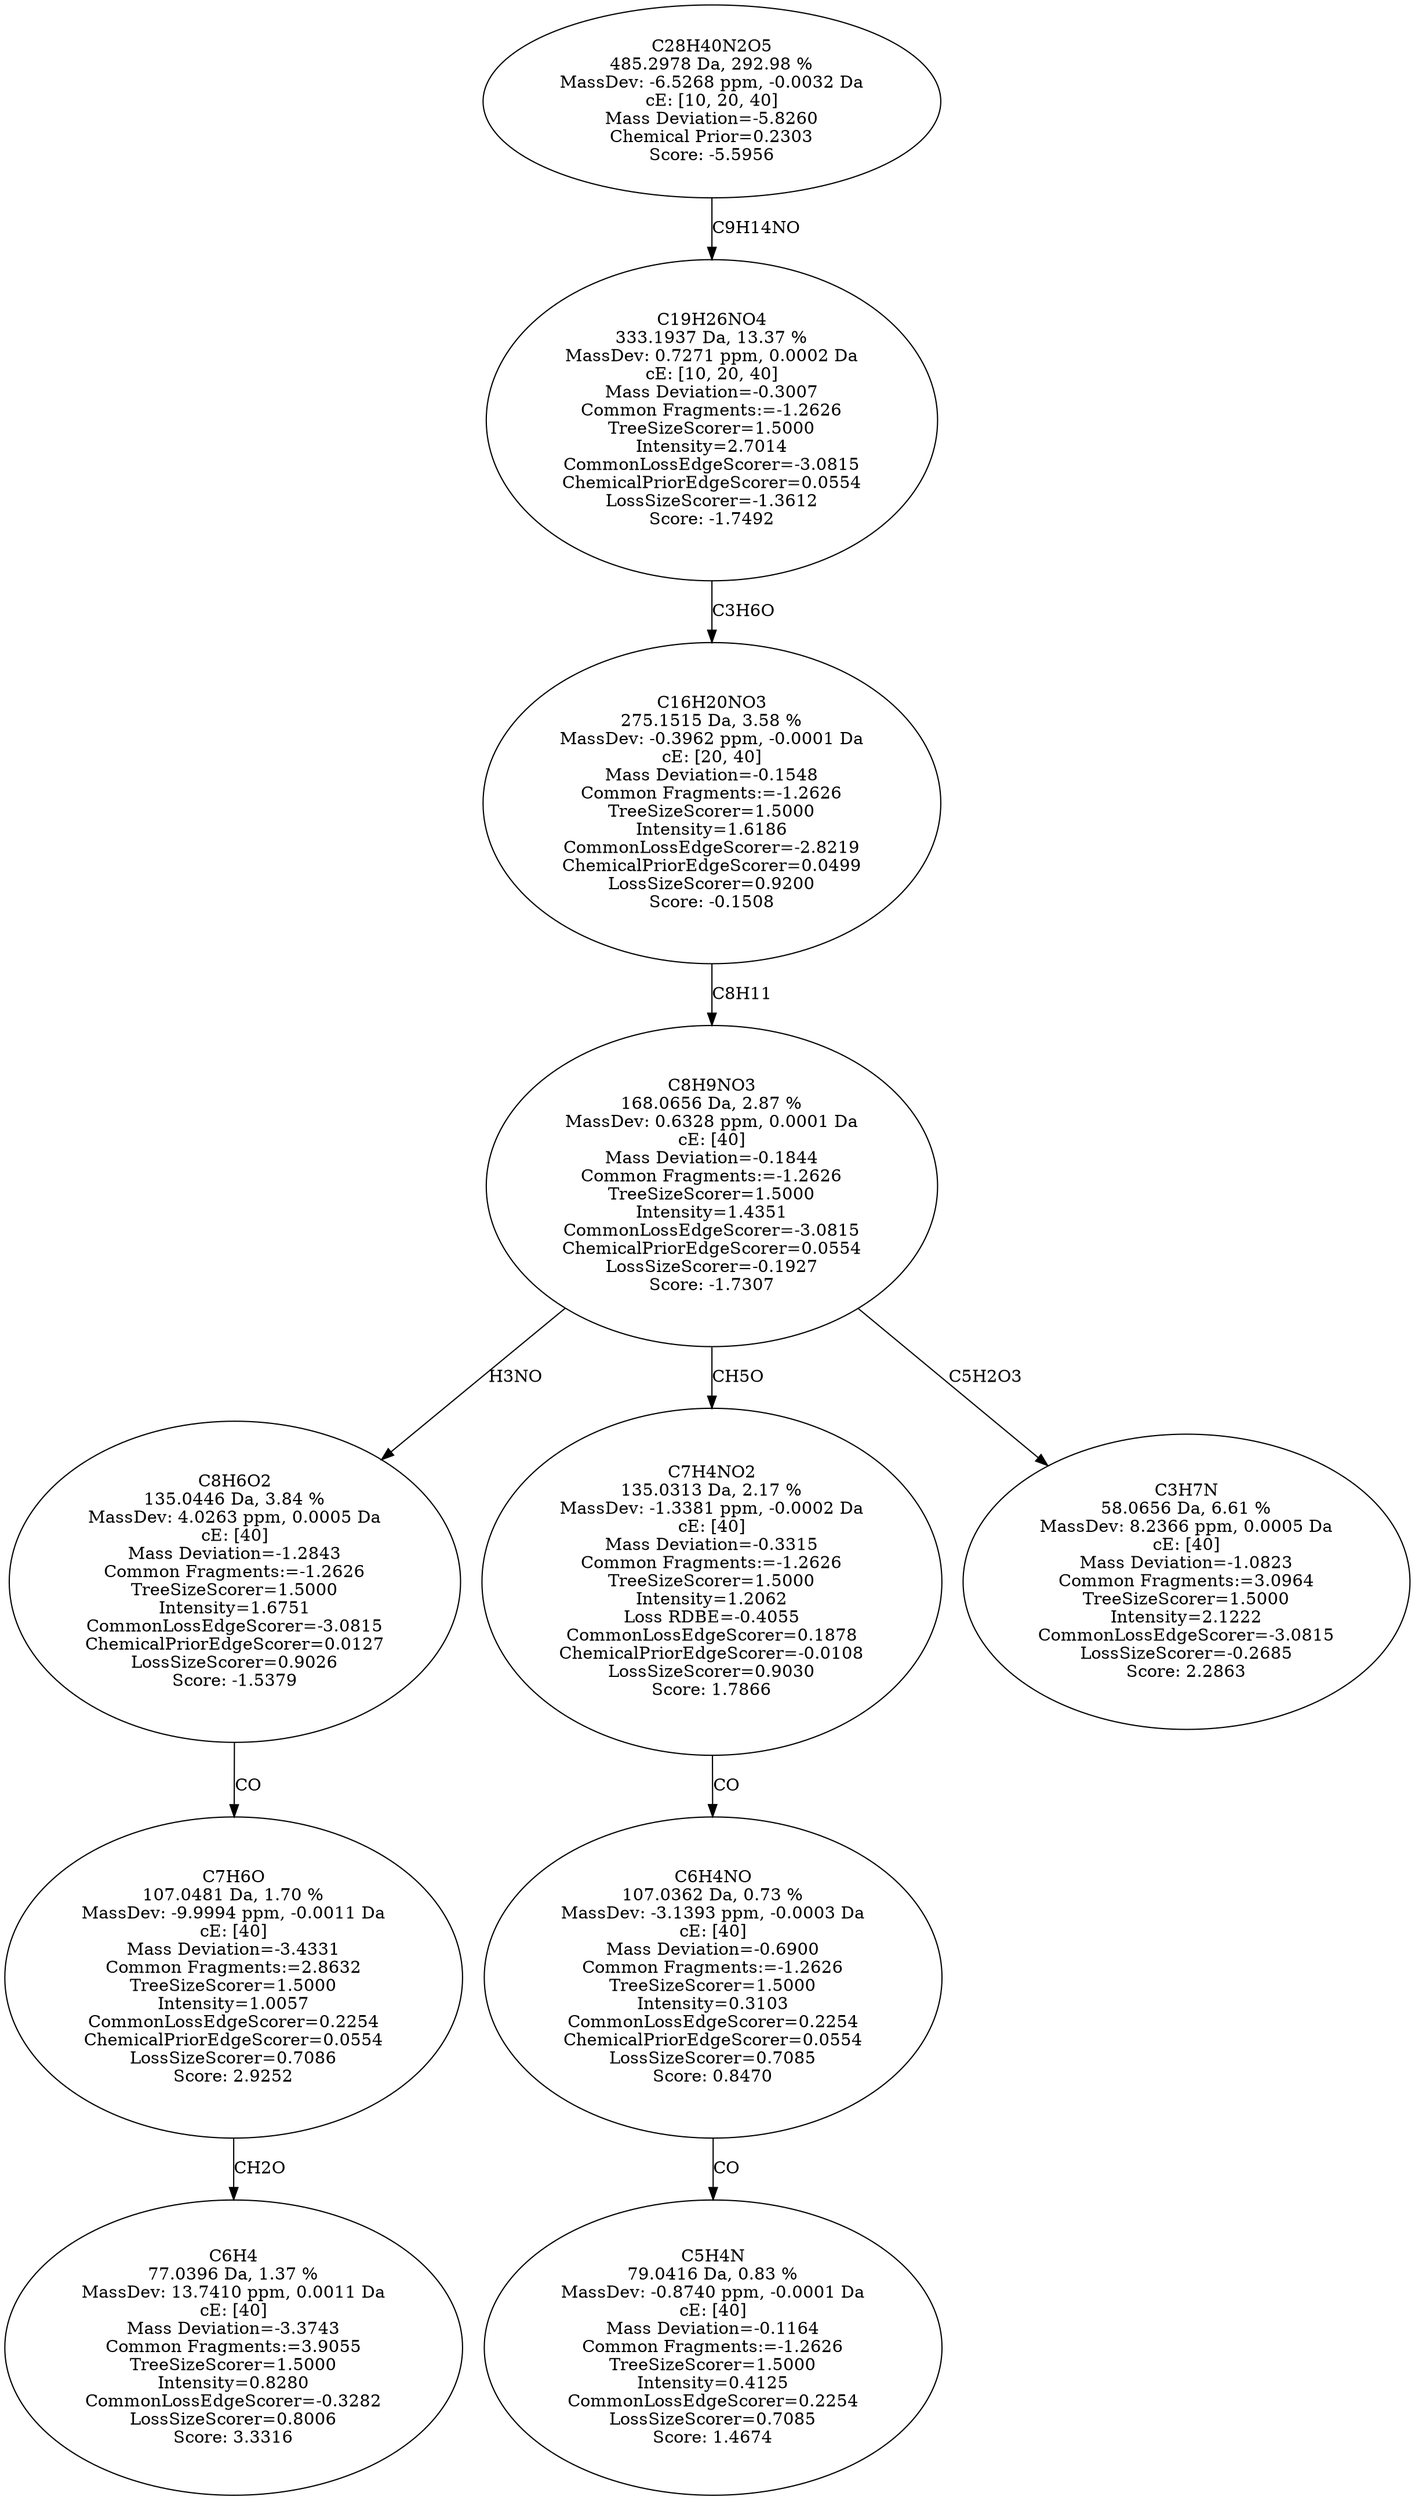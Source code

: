 strict digraph {
v1 [label="C6H4\n77.0396 Da, 1.37 %\nMassDev: 13.7410 ppm, 0.0011 Da\ncE: [40]\nMass Deviation=-3.3743\nCommon Fragments:=3.9055\nTreeSizeScorer=1.5000\nIntensity=0.8280\nCommonLossEdgeScorer=-0.3282\nLossSizeScorer=0.8006\nScore: 3.3316"];
v2 [label="C7H6O\n107.0481 Da, 1.70 %\nMassDev: -9.9994 ppm, -0.0011 Da\ncE: [40]\nMass Deviation=-3.4331\nCommon Fragments:=2.8632\nTreeSizeScorer=1.5000\nIntensity=1.0057\nCommonLossEdgeScorer=0.2254\nChemicalPriorEdgeScorer=0.0554\nLossSizeScorer=0.7086\nScore: 2.9252"];
v3 [label="C8H6O2\n135.0446 Da, 3.84 %\nMassDev: 4.0263 ppm, 0.0005 Da\ncE: [40]\nMass Deviation=-1.2843\nCommon Fragments:=-1.2626\nTreeSizeScorer=1.5000\nIntensity=1.6751\nCommonLossEdgeScorer=-3.0815\nChemicalPriorEdgeScorer=0.0127\nLossSizeScorer=0.9026\nScore: -1.5379"];
v4 [label="C5H4N\n79.0416 Da, 0.83 %\nMassDev: -0.8740 ppm, -0.0001 Da\ncE: [40]\nMass Deviation=-0.1164\nCommon Fragments:=-1.2626\nTreeSizeScorer=1.5000\nIntensity=0.4125\nCommonLossEdgeScorer=0.2254\nLossSizeScorer=0.7085\nScore: 1.4674"];
v5 [label="C6H4NO\n107.0362 Da, 0.73 %\nMassDev: -3.1393 ppm, -0.0003 Da\ncE: [40]\nMass Deviation=-0.6900\nCommon Fragments:=-1.2626\nTreeSizeScorer=1.5000\nIntensity=0.3103\nCommonLossEdgeScorer=0.2254\nChemicalPriorEdgeScorer=0.0554\nLossSizeScorer=0.7085\nScore: 0.8470"];
v6 [label="C7H4NO2\n135.0313 Da, 2.17 %\nMassDev: -1.3381 ppm, -0.0002 Da\ncE: [40]\nMass Deviation=-0.3315\nCommon Fragments:=-1.2626\nTreeSizeScorer=1.5000\nIntensity=1.2062\nLoss RDBE=-0.4055\nCommonLossEdgeScorer=0.1878\nChemicalPriorEdgeScorer=-0.0108\nLossSizeScorer=0.9030\nScore: 1.7866"];
v7 [label="C3H7N\n58.0656 Da, 6.61 %\nMassDev: 8.2366 ppm, 0.0005 Da\ncE: [40]\nMass Deviation=-1.0823\nCommon Fragments:=3.0964\nTreeSizeScorer=1.5000\nIntensity=2.1222\nCommonLossEdgeScorer=-3.0815\nLossSizeScorer=-0.2685\nScore: 2.2863"];
v8 [label="C8H9NO3\n168.0656 Da, 2.87 %\nMassDev: 0.6328 ppm, 0.0001 Da\ncE: [40]\nMass Deviation=-0.1844\nCommon Fragments:=-1.2626\nTreeSizeScorer=1.5000\nIntensity=1.4351\nCommonLossEdgeScorer=-3.0815\nChemicalPriorEdgeScorer=0.0554\nLossSizeScorer=-0.1927\nScore: -1.7307"];
v9 [label="C16H20NO3\n275.1515 Da, 3.58 %\nMassDev: -0.3962 ppm, -0.0001 Da\ncE: [20, 40]\nMass Deviation=-0.1548\nCommon Fragments:=-1.2626\nTreeSizeScorer=1.5000\nIntensity=1.6186\nCommonLossEdgeScorer=-2.8219\nChemicalPriorEdgeScorer=0.0499\nLossSizeScorer=0.9200\nScore: -0.1508"];
v10 [label="C19H26NO4\n333.1937 Da, 13.37 %\nMassDev: 0.7271 ppm, 0.0002 Da\ncE: [10, 20, 40]\nMass Deviation=-0.3007\nCommon Fragments:=-1.2626\nTreeSizeScorer=1.5000\nIntensity=2.7014\nCommonLossEdgeScorer=-3.0815\nChemicalPriorEdgeScorer=0.0554\nLossSizeScorer=-1.3612\nScore: -1.7492"];
v11 [label="C28H40N2O5\n485.2978 Da, 292.98 %\nMassDev: -6.5268 ppm, -0.0032 Da\ncE: [10, 20, 40]\nMass Deviation=-5.8260\nChemical Prior=0.2303\nScore: -5.5956"];
v2 -> v1 [label="CH2O"];
v3 -> v2 [label="CO"];
v8 -> v3 [label="H3NO"];
v5 -> v4 [label="CO"];
v6 -> v5 [label="CO"];
v8 -> v6 [label="CH5O"];
v8 -> v7 [label="C5H2O3"];
v9 -> v8 [label="C8H11"];
v10 -> v9 [label="C3H6O"];
v11 -> v10 [label="C9H14NO"];
}